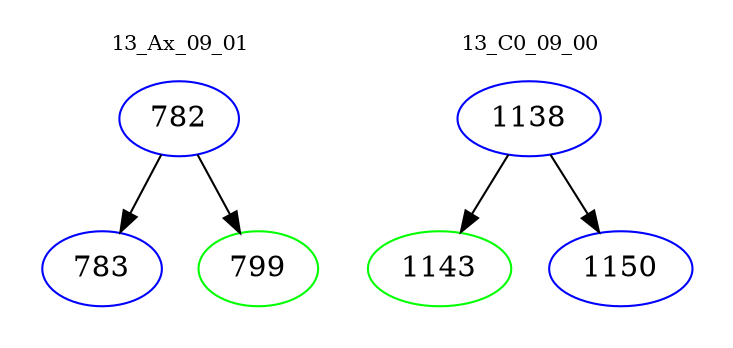 digraph{
subgraph cluster_0 {
color = white
label = "13_Ax_09_01";
fontsize=10;
T0_782 [label="782", color="blue"]
T0_782 -> T0_783 [color="black"]
T0_783 [label="783", color="blue"]
T0_782 -> T0_799 [color="black"]
T0_799 [label="799", color="green"]
}
subgraph cluster_1 {
color = white
label = "13_C0_09_00";
fontsize=10;
T1_1138 [label="1138", color="blue"]
T1_1138 -> T1_1143 [color="black"]
T1_1143 [label="1143", color="green"]
T1_1138 -> T1_1150 [color="black"]
T1_1150 [label="1150", color="blue"]
}
}
